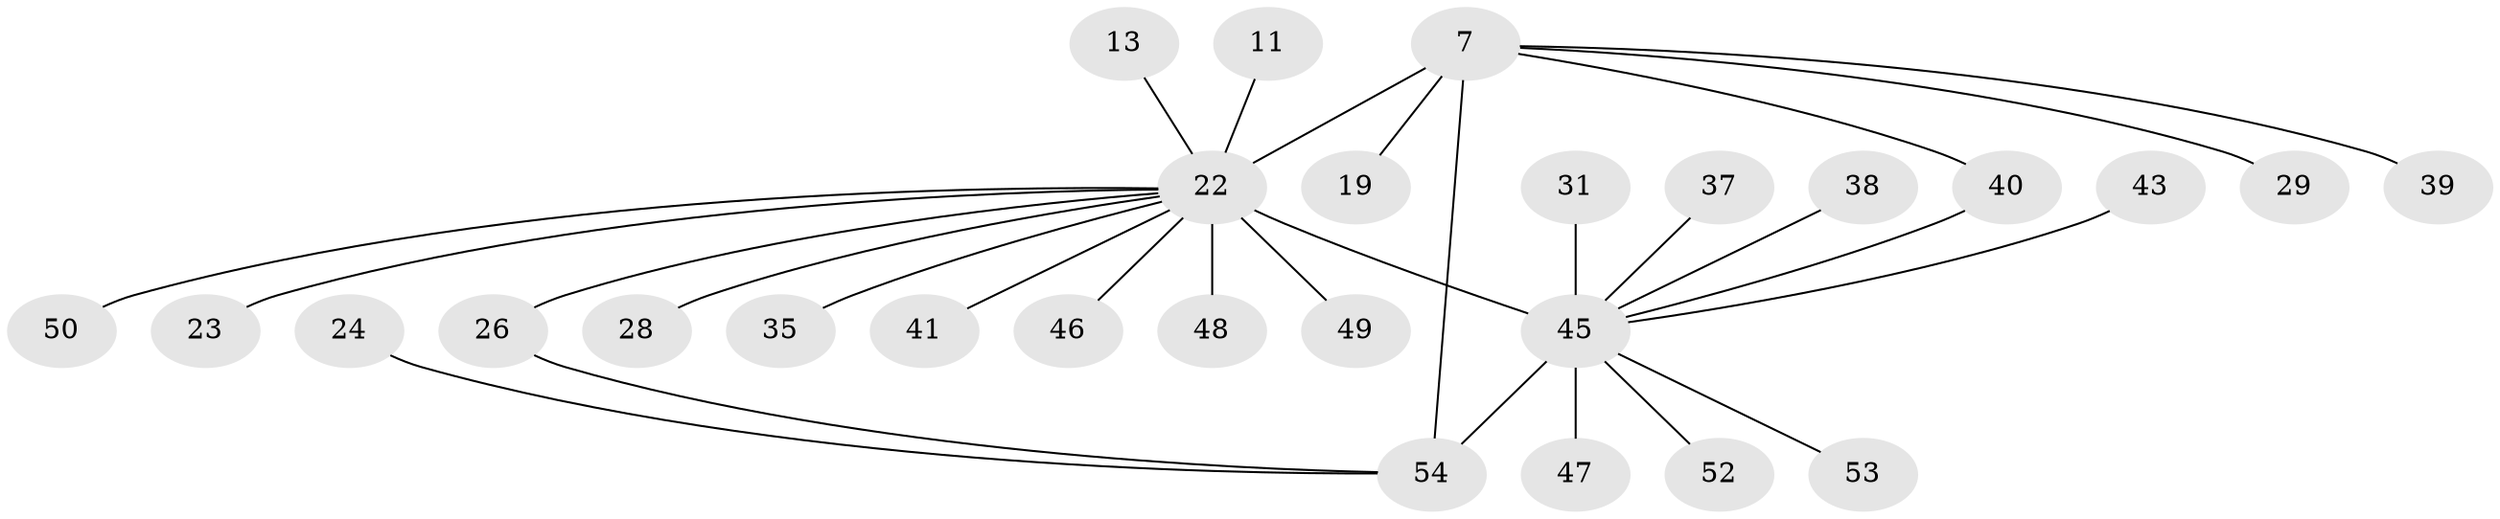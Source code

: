 // original degree distribution, {3: 0.12962962962962962, 7: 0.018518518518518517, 6: 0.018518518518518517, 5: 0.018518518518518517, 10: 0.018518518518518517, 9: 0.018518518518518517, 4: 0.05555555555555555, 12: 0.018518518518518517, 1: 0.5185185185185185, 2: 0.18518518518518517}
// Generated by graph-tools (version 1.1) at 2025/54/03/09/25 04:54:42]
// undirected, 27 vertices, 29 edges
graph export_dot {
graph [start="1"]
  node [color=gray90,style=filled];
  7;
  11;
  13;
  19;
  22 [super="+1+10+5"];
  23;
  24;
  26 [super="+6"];
  28;
  29;
  31 [super="+30"];
  35;
  37 [super="+17"];
  38;
  39;
  40;
  41;
  43 [super="+33"];
  45 [super="+9+12+15"];
  46 [super="+34"];
  47;
  48 [super="+36"];
  49;
  50 [super="+42"];
  52 [super="+32"];
  53;
  54 [super="+51+21+44"];
  7 -- 19;
  7 -- 29;
  7 -- 39;
  7 -- 40;
  7 -- 22 [weight=3];
  7 -- 54 [weight=2];
  11 -- 22;
  13 -- 22;
  22 -- 49;
  22 -- 45 [weight=4];
  22 -- 35;
  22 -- 41 [weight=2];
  22 -- 23;
  22 -- 26;
  22 -- 28;
  22 -- 46;
  22 -- 48;
  22 -- 50;
  24 -- 54;
  26 -- 54;
  31 -- 45;
  37 -- 45;
  38 -- 45;
  40 -- 45;
  43 -- 45;
  45 -- 53;
  45 -- 47;
  45 -- 52;
  45 -- 54 [weight=2];
}
